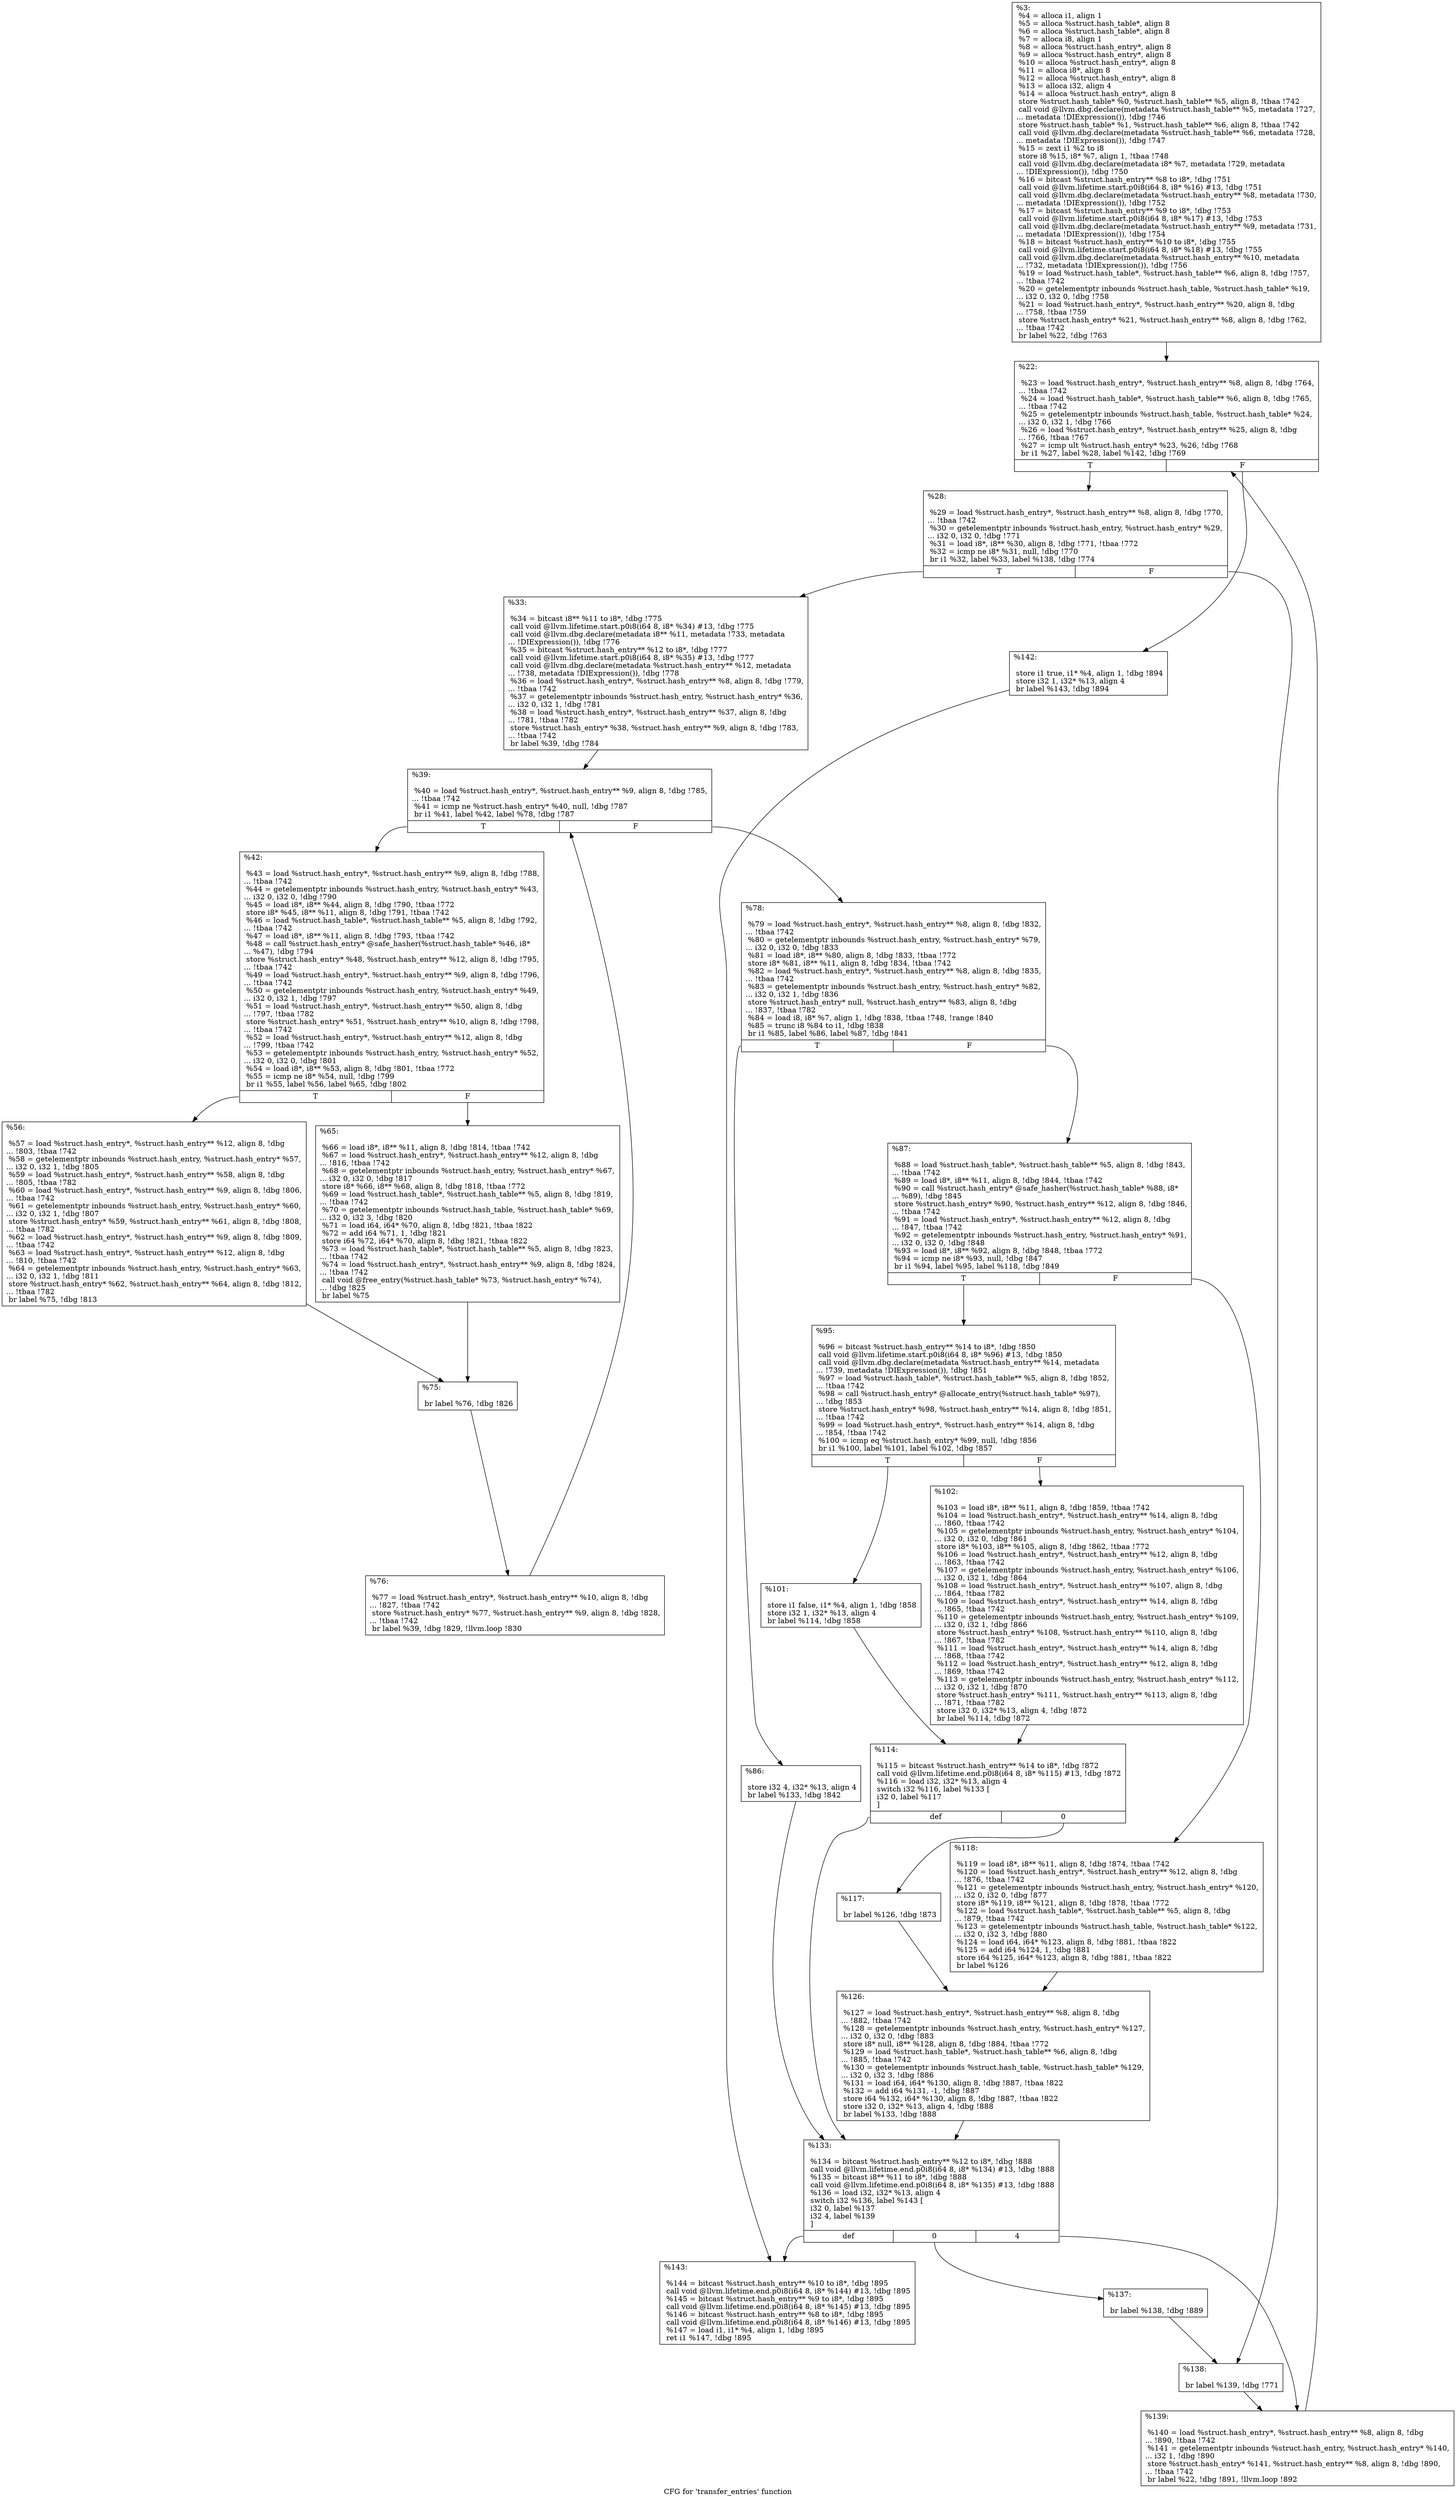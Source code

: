 digraph "CFG for 'transfer_entries' function" {
	label="CFG for 'transfer_entries' function";

	Node0x2500b50 [shape=record,label="{%3:\l  %4 = alloca i1, align 1\l  %5 = alloca %struct.hash_table*, align 8\l  %6 = alloca %struct.hash_table*, align 8\l  %7 = alloca i8, align 1\l  %8 = alloca %struct.hash_entry*, align 8\l  %9 = alloca %struct.hash_entry*, align 8\l  %10 = alloca %struct.hash_entry*, align 8\l  %11 = alloca i8*, align 8\l  %12 = alloca %struct.hash_entry*, align 8\l  %13 = alloca i32, align 4\l  %14 = alloca %struct.hash_entry*, align 8\l  store %struct.hash_table* %0, %struct.hash_table** %5, align 8, !tbaa !742\l  call void @llvm.dbg.declare(metadata %struct.hash_table** %5, metadata !727,\l... metadata !DIExpression()), !dbg !746\l  store %struct.hash_table* %1, %struct.hash_table** %6, align 8, !tbaa !742\l  call void @llvm.dbg.declare(metadata %struct.hash_table** %6, metadata !728,\l... metadata !DIExpression()), !dbg !747\l  %15 = zext i1 %2 to i8\l  store i8 %15, i8* %7, align 1, !tbaa !748\l  call void @llvm.dbg.declare(metadata i8* %7, metadata !729, metadata\l... !DIExpression()), !dbg !750\l  %16 = bitcast %struct.hash_entry** %8 to i8*, !dbg !751\l  call void @llvm.lifetime.start.p0i8(i64 8, i8* %16) #13, !dbg !751\l  call void @llvm.dbg.declare(metadata %struct.hash_entry** %8, metadata !730,\l... metadata !DIExpression()), !dbg !752\l  %17 = bitcast %struct.hash_entry** %9 to i8*, !dbg !753\l  call void @llvm.lifetime.start.p0i8(i64 8, i8* %17) #13, !dbg !753\l  call void @llvm.dbg.declare(metadata %struct.hash_entry** %9, metadata !731,\l... metadata !DIExpression()), !dbg !754\l  %18 = bitcast %struct.hash_entry** %10 to i8*, !dbg !755\l  call void @llvm.lifetime.start.p0i8(i64 8, i8* %18) #13, !dbg !755\l  call void @llvm.dbg.declare(metadata %struct.hash_entry** %10, metadata\l... !732, metadata !DIExpression()), !dbg !756\l  %19 = load %struct.hash_table*, %struct.hash_table** %6, align 8, !dbg !757,\l... !tbaa !742\l  %20 = getelementptr inbounds %struct.hash_table, %struct.hash_table* %19,\l... i32 0, i32 0, !dbg !758\l  %21 = load %struct.hash_entry*, %struct.hash_entry** %20, align 8, !dbg\l... !758, !tbaa !759\l  store %struct.hash_entry* %21, %struct.hash_entry** %8, align 8, !dbg !762,\l... !tbaa !742\l  br label %22, !dbg !763\l}"];
	Node0x2500b50 -> Node0x25081d0;
	Node0x25081d0 [shape=record,label="{%22:\l\l  %23 = load %struct.hash_entry*, %struct.hash_entry** %8, align 8, !dbg !764,\l... !tbaa !742\l  %24 = load %struct.hash_table*, %struct.hash_table** %6, align 8, !dbg !765,\l... !tbaa !742\l  %25 = getelementptr inbounds %struct.hash_table, %struct.hash_table* %24,\l... i32 0, i32 1, !dbg !766\l  %26 = load %struct.hash_entry*, %struct.hash_entry** %25, align 8, !dbg\l... !766, !tbaa !767\l  %27 = icmp ult %struct.hash_entry* %23, %26, !dbg !768\l  br i1 %27, label %28, label %142, !dbg !769\l|{<s0>T|<s1>F}}"];
	Node0x25081d0:s0 -> Node0x2508220;
	Node0x25081d0:s1 -> Node0x2508900;
	Node0x2508220 [shape=record,label="{%28:\l\l  %29 = load %struct.hash_entry*, %struct.hash_entry** %8, align 8, !dbg !770,\l... !tbaa !742\l  %30 = getelementptr inbounds %struct.hash_entry, %struct.hash_entry* %29,\l... i32 0, i32 0, !dbg !771\l  %31 = load i8*, i8** %30, align 8, !dbg !771, !tbaa !772\l  %32 = icmp ne i8* %31, null, !dbg !770\l  br i1 %32, label %33, label %138, !dbg !774\l|{<s0>T|<s1>F}}"];
	Node0x2508220:s0 -> Node0x2508270;
	Node0x2508220:s1 -> Node0x2508860;
	Node0x2508270 [shape=record,label="{%33:\l\l  %34 = bitcast i8** %11 to i8*, !dbg !775\l  call void @llvm.lifetime.start.p0i8(i64 8, i8* %34) #13, !dbg !775\l  call void @llvm.dbg.declare(metadata i8** %11, metadata !733, metadata\l... !DIExpression()), !dbg !776\l  %35 = bitcast %struct.hash_entry** %12 to i8*, !dbg !777\l  call void @llvm.lifetime.start.p0i8(i64 8, i8* %35) #13, !dbg !777\l  call void @llvm.dbg.declare(metadata %struct.hash_entry** %12, metadata\l... !738, metadata !DIExpression()), !dbg !778\l  %36 = load %struct.hash_entry*, %struct.hash_entry** %8, align 8, !dbg !779,\l... !tbaa !742\l  %37 = getelementptr inbounds %struct.hash_entry, %struct.hash_entry* %36,\l... i32 0, i32 1, !dbg !781\l  %38 = load %struct.hash_entry*, %struct.hash_entry** %37, align 8, !dbg\l... !781, !tbaa !782\l  store %struct.hash_entry* %38, %struct.hash_entry** %9, align 8, !dbg !783,\l... !tbaa !742\l  br label %39, !dbg !784\l}"];
	Node0x2508270 -> Node0x25082c0;
	Node0x25082c0 [shape=record,label="{%39:\l\l  %40 = load %struct.hash_entry*, %struct.hash_entry** %9, align 8, !dbg !785,\l... !tbaa !742\l  %41 = icmp ne %struct.hash_entry* %40, null, !dbg !787\l  br i1 %41, label %42, label %78, !dbg !787\l|{<s0>T|<s1>F}}"];
	Node0x25082c0:s0 -> Node0x2508310;
	Node0x25082c0:s1 -> Node0x25084a0;
	Node0x2508310 [shape=record,label="{%42:\l\l  %43 = load %struct.hash_entry*, %struct.hash_entry** %9, align 8, !dbg !788,\l... !tbaa !742\l  %44 = getelementptr inbounds %struct.hash_entry, %struct.hash_entry* %43,\l... i32 0, i32 0, !dbg !790\l  %45 = load i8*, i8** %44, align 8, !dbg !790, !tbaa !772\l  store i8* %45, i8** %11, align 8, !dbg !791, !tbaa !742\l  %46 = load %struct.hash_table*, %struct.hash_table** %5, align 8, !dbg !792,\l... !tbaa !742\l  %47 = load i8*, i8** %11, align 8, !dbg !793, !tbaa !742\l  %48 = call %struct.hash_entry* @safe_hasher(%struct.hash_table* %46, i8*\l... %47), !dbg !794\l  store %struct.hash_entry* %48, %struct.hash_entry** %12, align 8, !dbg !795,\l... !tbaa !742\l  %49 = load %struct.hash_entry*, %struct.hash_entry** %9, align 8, !dbg !796,\l... !tbaa !742\l  %50 = getelementptr inbounds %struct.hash_entry, %struct.hash_entry* %49,\l... i32 0, i32 1, !dbg !797\l  %51 = load %struct.hash_entry*, %struct.hash_entry** %50, align 8, !dbg\l... !797, !tbaa !782\l  store %struct.hash_entry* %51, %struct.hash_entry** %10, align 8, !dbg !798,\l... !tbaa !742\l  %52 = load %struct.hash_entry*, %struct.hash_entry** %12, align 8, !dbg\l... !799, !tbaa !742\l  %53 = getelementptr inbounds %struct.hash_entry, %struct.hash_entry* %52,\l... i32 0, i32 0, !dbg !801\l  %54 = load i8*, i8** %53, align 8, !dbg !801, !tbaa !772\l  %55 = icmp ne i8* %54, null, !dbg !799\l  br i1 %55, label %56, label %65, !dbg !802\l|{<s0>T|<s1>F}}"];
	Node0x2508310:s0 -> Node0x2508360;
	Node0x2508310:s1 -> Node0x25083b0;
	Node0x2508360 [shape=record,label="{%56:\l\l  %57 = load %struct.hash_entry*, %struct.hash_entry** %12, align 8, !dbg\l... !803, !tbaa !742\l  %58 = getelementptr inbounds %struct.hash_entry, %struct.hash_entry* %57,\l... i32 0, i32 1, !dbg !805\l  %59 = load %struct.hash_entry*, %struct.hash_entry** %58, align 8, !dbg\l... !805, !tbaa !782\l  %60 = load %struct.hash_entry*, %struct.hash_entry** %9, align 8, !dbg !806,\l... !tbaa !742\l  %61 = getelementptr inbounds %struct.hash_entry, %struct.hash_entry* %60,\l... i32 0, i32 1, !dbg !807\l  store %struct.hash_entry* %59, %struct.hash_entry** %61, align 8, !dbg !808,\l... !tbaa !782\l  %62 = load %struct.hash_entry*, %struct.hash_entry** %9, align 8, !dbg !809,\l... !tbaa !742\l  %63 = load %struct.hash_entry*, %struct.hash_entry** %12, align 8, !dbg\l... !810, !tbaa !742\l  %64 = getelementptr inbounds %struct.hash_entry, %struct.hash_entry* %63,\l... i32 0, i32 1, !dbg !811\l  store %struct.hash_entry* %62, %struct.hash_entry** %64, align 8, !dbg !812,\l... !tbaa !782\l  br label %75, !dbg !813\l}"];
	Node0x2508360 -> Node0x2508400;
	Node0x25083b0 [shape=record,label="{%65:\l\l  %66 = load i8*, i8** %11, align 8, !dbg !814, !tbaa !742\l  %67 = load %struct.hash_entry*, %struct.hash_entry** %12, align 8, !dbg\l... !816, !tbaa !742\l  %68 = getelementptr inbounds %struct.hash_entry, %struct.hash_entry* %67,\l... i32 0, i32 0, !dbg !817\l  store i8* %66, i8** %68, align 8, !dbg !818, !tbaa !772\l  %69 = load %struct.hash_table*, %struct.hash_table** %5, align 8, !dbg !819,\l... !tbaa !742\l  %70 = getelementptr inbounds %struct.hash_table, %struct.hash_table* %69,\l... i32 0, i32 3, !dbg !820\l  %71 = load i64, i64* %70, align 8, !dbg !821, !tbaa !822\l  %72 = add i64 %71, 1, !dbg !821\l  store i64 %72, i64* %70, align 8, !dbg !821, !tbaa !822\l  %73 = load %struct.hash_table*, %struct.hash_table** %5, align 8, !dbg !823,\l... !tbaa !742\l  %74 = load %struct.hash_entry*, %struct.hash_entry** %9, align 8, !dbg !824,\l... !tbaa !742\l  call void @free_entry(%struct.hash_table* %73, %struct.hash_entry* %74),\l... !dbg !825\l  br label %75\l}"];
	Node0x25083b0 -> Node0x2508400;
	Node0x2508400 [shape=record,label="{%75:\l\l  br label %76, !dbg !826\l}"];
	Node0x2508400 -> Node0x2508450;
	Node0x2508450 [shape=record,label="{%76:\l\l  %77 = load %struct.hash_entry*, %struct.hash_entry** %10, align 8, !dbg\l... !827, !tbaa !742\l  store %struct.hash_entry* %77, %struct.hash_entry** %9, align 8, !dbg !828,\l... !tbaa !742\l  br label %39, !dbg !829, !llvm.loop !830\l}"];
	Node0x2508450 -> Node0x25082c0;
	Node0x25084a0 [shape=record,label="{%78:\l\l  %79 = load %struct.hash_entry*, %struct.hash_entry** %8, align 8, !dbg !832,\l... !tbaa !742\l  %80 = getelementptr inbounds %struct.hash_entry, %struct.hash_entry* %79,\l... i32 0, i32 0, !dbg !833\l  %81 = load i8*, i8** %80, align 8, !dbg !833, !tbaa !772\l  store i8* %81, i8** %11, align 8, !dbg !834, !tbaa !742\l  %82 = load %struct.hash_entry*, %struct.hash_entry** %8, align 8, !dbg !835,\l... !tbaa !742\l  %83 = getelementptr inbounds %struct.hash_entry, %struct.hash_entry* %82,\l... i32 0, i32 1, !dbg !836\l  store %struct.hash_entry* null, %struct.hash_entry** %83, align 8, !dbg\l... !837, !tbaa !782\l  %84 = load i8, i8* %7, align 1, !dbg !838, !tbaa !748, !range !840\l  %85 = trunc i8 %84 to i1, !dbg !838\l  br i1 %85, label %86, label %87, !dbg !841\l|{<s0>T|<s1>F}}"];
	Node0x25084a0:s0 -> Node0x25084f0;
	Node0x25084a0:s1 -> Node0x2508540;
	Node0x25084f0 [shape=record,label="{%86:\l\l  store i32 4, i32* %13, align 4\l  br label %133, !dbg !842\l}"];
	Node0x25084f0 -> Node0x25087c0;
	Node0x2508540 [shape=record,label="{%87:\l\l  %88 = load %struct.hash_table*, %struct.hash_table** %5, align 8, !dbg !843,\l... !tbaa !742\l  %89 = load i8*, i8** %11, align 8, !dbg !844, !tbaa !742\l  %90 = call %struct.hash_entry* @safe_hasher(%struct.hash_table* %88, i8*\l... %89), !dbg !845\l  store %struct.hash_entry* %90, %struct.hash_entry** %12, align 8, !dbg !846,\l... !tbaa !742\l  %91 = load %struct.hash_entry*, %struct.hash_entry** %12, align 8, !dbg\l... !847, !tbaa !742\l  %92 = getelementptr inbounds %struct.hash_entry, %struct.hash_entry* %91,\l... i32 0, i32 0, !dbg !848\l  %93 = load i8*, i8** %92, align 8, !dbg !848, !tbaa !772\l  %94 = icmp ne i8* %93, null, !dbg !847\l  br i1 %94, label %95, label %118, !dbg !849\l|{<s0>T|<s1>F}}"];
	Node0x2508540:s0 -> Node0x2508590;
	Node0x2508540:s1 -> Node0x2508720;
	Node0x2508590 [shape=record,label="{%95:\l\l  %96 = bitcast %struct.hash_entry** %14 to i8*, !dbg !850\l  call void @llvm.lifetime.start.p0i8(i64 8, i8* %96) #13, !dbg !850\l  call void @llvm.dbg.declare(metadata %struct.hash_entry** %14, metadata\l... !739, metadata !DIExpression()), !dbg !851\l  %97 = load %struct.hash_table*, %struct.hash_table** %5, align 8, !dbg !852,\l... !tbaa !742\l  %98 = call %struct.hash_entry* @allocate_entry(%struct.hash_table* %97),\l... !dbg !853\l  store %struct.hash_entry* %98, %struct.hash_entry** %14, align 8, !dbg !851,\l... !tbaa !742\l  %99 = load %struct.hash_entry*, %struct.hash_entry** %14, align 8, !dbg\l... !854, !tbaa !742\l  %100 = icmp eq %struct.hash_entry* %99, null, !dbg !856\l  br i1 %100, label %101, label %102, !dbg !857\l|{<s0>T|<s1>F}}"];
	Node0x2508590:s0 -> Node0x25085e0;
	Node0x2508590:s1 -> Node0x2508630;
	Node0x25085e0 [shape=record,label="{%101:\l\l  store i1 false, i1* %4, align 1, !dbg !858\l  store i32 1, i32* %13, align 4\l  br label %114, !dbg !858\l}"];
	Node0x25085e0 -> Node0x2508680;
	Node0x2508630 [shape=record,label="{%102:\l\l  %103 = load i8*, i8** %11, align 8, !dbg !859, !tbaa !742\l  %104 = load %struct.hash_entry*, %struct.hash_entry** %14, align 8, !dbg\l... !860, !tbaa !742\l  %105 = getelementptr inbounds %struct.hash_entry, %struct.hash_entry* %104,\l... i32 0, i32 0, !dbg !861\l  store i8* %103, i8** %105, align 8, !dbg !862, !tbaa !772\l  %106 = load %struct.hash_entry*, %struct.hash_entry** %12, align 8, !dbg\l... !863, !tbaa !742\l  %107 = getelementptr inbounds %struct.hash_entry, %struct.hash_entry* %106,\l... i32 0, i32 1, !dbg !864\l  %108 = load %struct.hash_entry*, %struct.hash_entry** %107, align 8, !dbg\l... !864, !tbaa !782\l  %109 = load %struct.hash_entry*, %struct.hash_entry** %14, align 8, !dbg\l... !865, !tbaa !742\l  %110 = getelementptr inbounds %struct.hash_entry, %struct.hash_entry* %109,\l... i32 0, i32 1, !dbg !866\l  store %struct.hash_entry* %108, %struct.hash_entry** %110, align 8, !dbg\l... !867, !tbaa !782\l  %111 = load %struct.hash_entry*, %struct.hash_entry** %14, align 8, !dbg\l... !868, !tbaa !742\l  %112 = load %struct.hash_entry*, %struct.hash_entry** %12, align 8, !dbg\l... !869, !tbaa !742\l  %113 = getelementptr inbounds %struct.hash_entry, %struct.hash_entry* %112,\l... i32 0, i32 1, !dbg !870\l  store %struct.hash_entry* %111, %struct.hash_entry** %113, align 8, !dbg\l... !871, !tbaa !782\l  store i32 0, i32* %13, align 4, !dbg !872\l  br label %114, !dbg !872\l}"];
	Node0x2508630 -> Node0x2508680;
	Node0x2508680 [shape=record,label="{%114:\l\l  %115 = bitcast %struct.hash_entry** %14 to i8*, !dbg !872\l  call void @llvm.lifetime.end.p0i8(i64 8, i8* %115) #13, !dbg !872\l  %116 = load i32, i32* %13, align 4\l  switch i32 %116, label %133 [\l    i32 0, label %117\l  ]\l|{<s0>def|<s1>0}}"];
	Node0x2508680:s0 -> Node0x25087c0;
	Node0x2508680:s1 -> Node0x25086d0;
	Node0x25086d0 [shape=record,label="{%117:\l\l  br label %126, !dbg !873\l}"];
	Node0x25086d0 -> Node0x2508770;
	Node0x2508720 [shape=record,label="{%118:\l\l  %119 = load i8*, i8** %11, align 8, !dbg !874, !tbaa !742\l  %120 = load %struct.hash_entry*, %struct.hash_entry** %12, align 8, !dbg\l... !876, !tbaa !742\l  %121 = getelementptr inbounds %struct.hash_entry, %struct.hash_entry* %120,\l... i32 0, i32 0, !dbg !877\l  store i8* %119, i8** %121, align 8, !dbg !878, !tbaa !772\l  %122 = load %struct.hash_table*, %struct.hash_table** %5, align 8, !dbg\l... !879, !tbaa !742\l  %123 = getelementptr inbounds %struct.hash_table, %struct.hash_table* %122,\l... i32 0, i32 3, !dbg !880\l  %124 = load i64, i64* %123, align 8, !dbg !881, !tbaa !822\l  %125 = add i64 %124, 1, !dbg !881\l  store i64 %125, i64* %123, align 8, !dbg !881, !tbaa !822\l  br label %126\l}"];
	Node0x2508720 -> Node0x2508770;
	Node0x2508770 [shape=record,label="{%126:\l\l  %127 = load %struct.hash_entry*, %struct.hash_entry** %8, align 8, !dbg\l... !882, !tbaa !742\l  %128 = getelementptr inbounds %struct.hash_entry, %struct.hash_entry* %127,\l... i32 0, i32 0, !dbg !883\l  store i8* null, i8** %128, align 8, !dbg !884, !tbaa !772\l  %129 = load %struct.hash_table*, %struct.hash_table** %6, align 8, !dbg\l... !885, !tbaa !742\l  %130 = getelementptr inbounds %struct.hash_table, %struct.hash_table* %129,\l... i32 0, i32 3, !dbg !886\l  %131 = load i64, i64* %130, align 8, !dbg !887, !tbaa !822\l  %132 = add i64 %131, -1, !dbg !887\l  store i64 %132, i64* %130, align 8, !dbg !887, !tbaa !822\l  store i32 0, i32* %13, align 4, !dbg !888\l  br label %133, !dbg !888\l}"];
	Node0x2508770 -> Node0x25087c0;
	Node0x25087c0 [shape=record,label="{%133:\l\l  %134 = bitcast %struct.hash_entry** %12 to i8*, !dbg !888\l  call void @llvm.lifetime.end.p0i8(i64 8, i8* %134) #13, !dbg !888\l  %135 = bitcast i8** %11 to i8*, !dbg !888\l  call void @llvm.lifetime.end.p0i8(i64 8, i8* %135) #13, !dbg !888\l  %136 = load i32, i32* %13, align 4\l  switch i32 %136, label %143 [\l    i32 0, label %137\l    i32 4, label %139\l  ]\l|{<s0>def|<s1>0|<s2>4}}"];
	Node0x25087c0:s0 -> Node0x2508950;
	Node0x25087c0:s1 -> Node0x2508810;
	Node0x25087c0:s2 -> Node0x25088b0;
	Node0x2508810 [shape=record,label="{%137:\l\l  br label %138, !dbg !889\l}"];
	Node0x2508810 -> Node0x2508860;
	Node0x2508860 [shape=record,label="{%138:\l\l  br label %139, !dbg !771\l}"];
	Node0x2508860 -> Node0x25088b0;
	Node0x25088b0 [shape=record,label="{%139:\l\l  %140 = load %struct.hash_entry*, %struct.hash_entry** %8, align 8, !dbg\l... !890, !tbaa !742\l  %141 = getelementptr inbounds %struct.hash_entry, %struct.hash_entry* %140,\l... i32 1, !dbg !890\l  store %struct.hash_entry* %141, %struct.hash_entry** %8, align 8, !dbg !890,\l... !tbaa !742\l  br label %22, !dbg !891, !llvm.loop !892\l}"];
	Node0x25088b0 -> Node0x25081d0;
	Node0x2508900 [shape=record,label="{%142:\l\l  store i1 true, i1* %4, align 1, !dbg !894\l  store i32 1, i32* %13, align 4\l  br label %143, !dbg !894\l}"];
	Node0x2508900 -> Node0x2508950;
	Node0x2508950 [shape=record,label="{%143:\l\l  %144 = bitcast %struct.hash_entry** %10 to i8*, !dbg !895\l  call void @llvm.lifetime.end.p0i8(i64 8, i8* %144) #13, !dbg !895\l  %145 = bitcast %struct.hash_entry** %9 to i8*, !dbg !895\l  call void @llvm.lifetime.end.p0i8(i64 8, i8* %145) #13, !dbg !895\l  %146 = bitcast %struct.hash_entry** %8 to i8*, !dbg !895\l  call void @llvm.lifetime.end.p0i8(i64 8, i8* %146) #13, !dbg !895\l  %147 = load i1, i1* %4, align 1, !dbg !895\l  ret i1 %147, !dbg !895\l}"];
}
